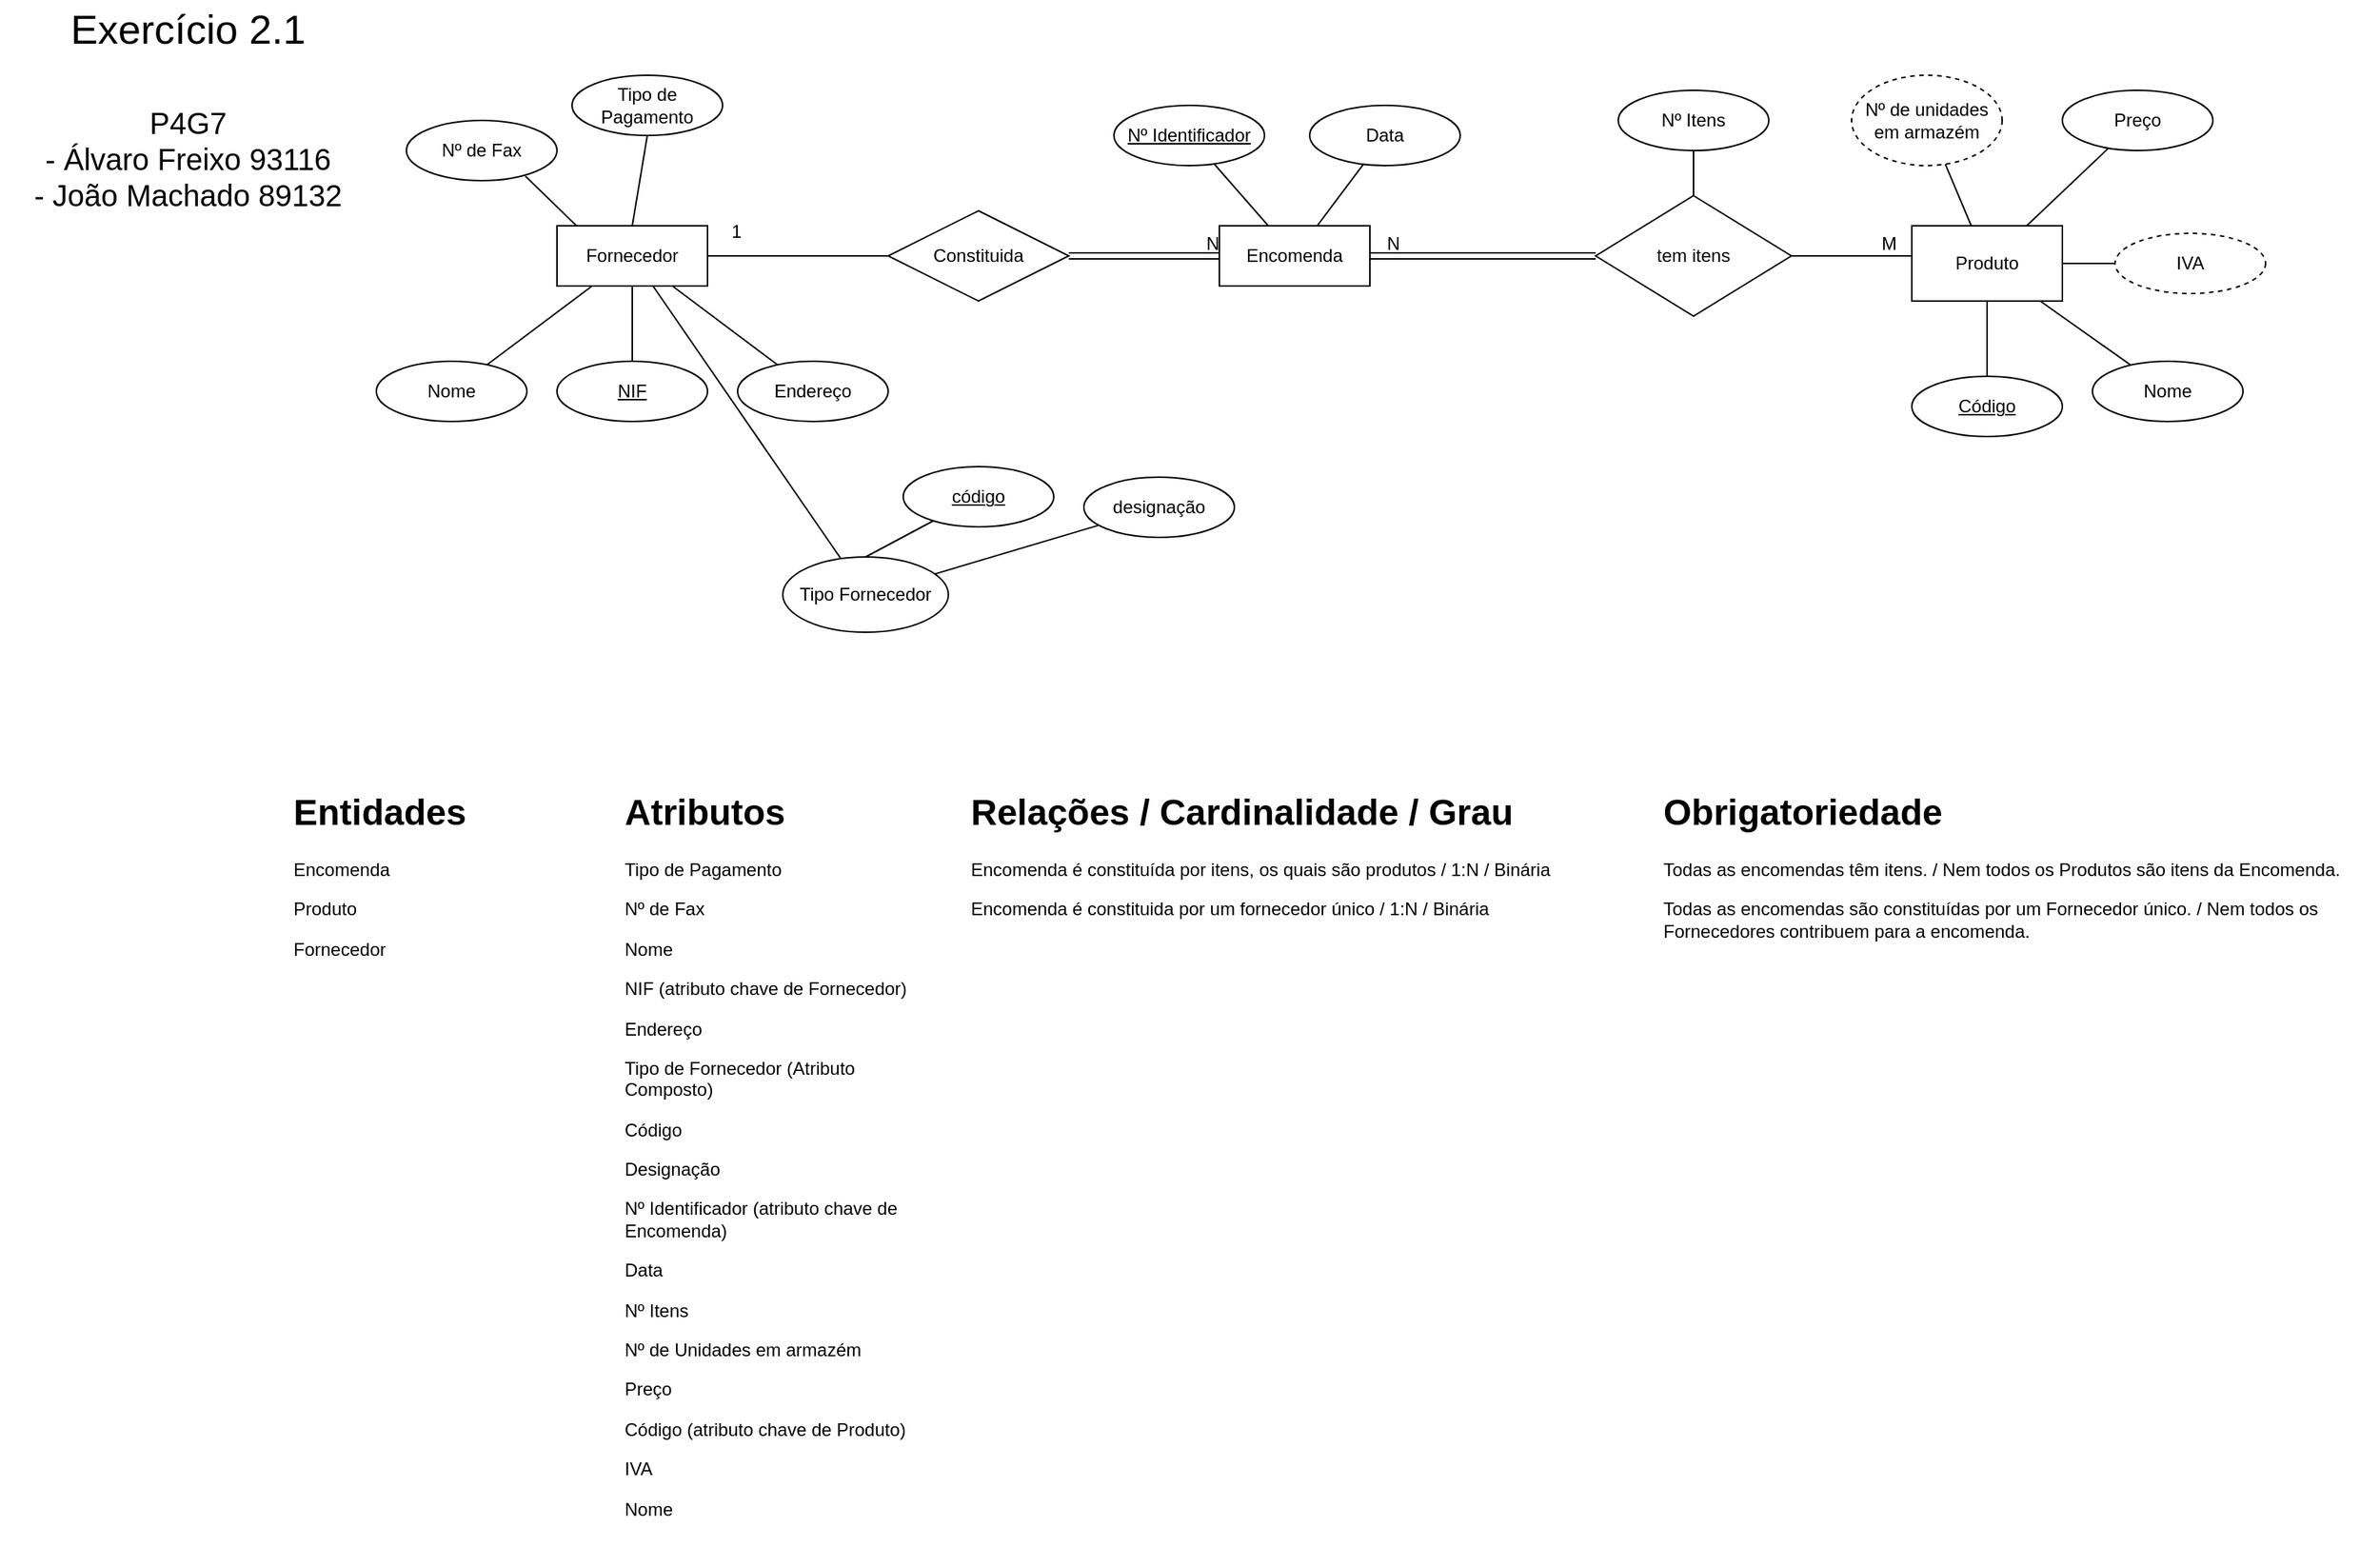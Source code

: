 <mxfile version="14.5.9" type="github">
  <diagram id="R2lEEEUBdFMjLlhIrx00" name="Page-1">
    <mxGraphModel dx="706" dy="808" grid="1" gridSize="10" guides="1" tooltips="1" connect="1" arrows="1" fold="1" page="1" pageScale="1" pageWidth="850" pageHeight="1100" math="0" shadow="0" extFonts="Permanent Marker^https://fonts.googleapis.com/css?family=Permanent+Marker">
      <root>
        <mxCell id="0" />
        <mxCell id="1" parent="0" />
        <mxCell id="pKAdBVLY3ZLgAZYDwYKF-1" value="Fornecedor" style="whiteSpace=wrap;html=1;align=center;" parent="1" vertex="1">
          <mxGeometry x="370" y="180" width="100" height="40" as="geometry" />
        </mxCell>
        <mxCell id="pKAdBVLY3ZLgAZYDwYKF-2" value="Nome" style="ellipse;whiteSpace=wrap;html=1;align=center;" parent="1" vertex="1">
          <mxGeometry x="250" y="270" width="100" height="40" as="geometry" />
        </mxCell>
        <mxCell id="pKAdBVLY3ZLgAZYDwYKF-3" value="&lt;u&gt;NIF&lt;/u&gt;" style="ellipse;whiteSpace=wrap;html=1;align=center;" parent="1" vertex="1">
          <mxGeometry x="370" y="270" width="100" height="40" as="geometry" />
        </mxCell>
        <mxCell id="pKAdBVLY3ZLgAZYDwYKF-4" value="Endereço" style="ellipse;whiteSpace=wrap;html=1;align=center;" parent="1" vertex="1">
          <mxGeometry x="490" y="270" width="100" height="40" as="geometry" />
        </mxCell>
        <mxCell id="pKAdBVLY3ZLgAZYDwYKF-5" value="Nº de Fax" style="ellipse;whiteSpace=wrap;html=1;align=center;" parent="1" vertex="1">
          <mxGeometry x="270" y="110" width="100" height="40" as="geometry" />
        </mxCell>
        <mxCell id="pKAdBVLY3ZLgAZYDwYKF-6" value="Tipo de Pagamento" style="ellipse;whiteSpace=wrap;html=1;align=center;" parent="1" vertex="1">
          <mxGeometry x="380" y="80" width="100" height="40" as="geometry" />
        </mxCell>
        <mxCell id="pKAdBVLY3ZLgAZYDwYKF-7" value="Tipo Fornecedor" style="ellipse;whiteSpace=wrap;html=1;align=center;" parent="1" vertex="1">
          <mxGeometry x="520" y="400" width="110" height="50" as="geometry" />
        </mxCell>
        <mxCell id="pKAdBVLY3ZLgAZYDwYKF-8" value="" style="endArrow=none;html=1;rounded=0;" parent="1" source="pKAdBVLY3ZLgAZYDwYKF-2" target="pKAdBVLY3ZLgAZYDwYKF-1" edge="1">
          <mxGeometry relative="1" as="geometry">
            <mxPoint x="470" y="280" as="sourcePoint" />
            <mxPoint x="630" y="280" as="targetPoint" />
          </mxGeometry>
        </mxCell>
        <mxCell id="pKAdBVLY3ZLgAZYDwYKF-9" value="" style="endArrow=none;html=1;rounded=0;" parent="1" source="pKAdBVLY3ZLgAZYDwYKF-3" target="pKAdBVLY3ZLgAZYDwYKF-1" edge="1">
          <mxGeometry relative="1" as="geometry">
            <mxPoint x="470" y="280" as="sourcePoint" />
            <mxPoint x="630" y="280" as="targetPoint" />
          </mxGeometry>
        </mxCell>
        <mxCell id="pKAdBVLY3ZLgAZYDwYKF-10" value="" style="endArrow=none;html=1;rounded=0;" parent="1" source="pKAdBVLY3ZLgAZYDwYKF-4" target="pKAdBVLY3ZLgAZYDwYKF-1" edge="1">
          <mxGeometry relative="1" as="geometry">
            <mxPoint x="550" y="280" as="sourcePoint" />
            <mxPoint x="630" y="280" as="targetPoint" />
          </mxGeometry>
        </mxCell>
        <mxCell id="pKAdBVLY3ZLgAZYDwYKF-11" value="" style="endArrow=none;html=1;rounded=0;" parent="1" source="pKAdBVLY3ZLgAZYDwYKF-1" target="pKAdBVLY3ZLgAZYDwYKF-7" edge="1">
          <mxGeometry relative="1" as="geometry">
            <mxPoint x="470" y="280" as="sourcePoint" />
            <mxPoint x="630" y="280" as="targetPoint" />
          </mxGeometry>
        </mxCell>
        <mxCell id="pKAdBVLY3ZLgAZYDwYKF-16" value="" style="endArrow=none;html=1;rounded=0;entryX=0.5;entryY=1;entryDx=0;entryDy=0;exitX=0.5;exitY=0;exitDx=0;exitDy=0;" parent="1" source="pKAdBVLY3ZLgAZYDwYKF-1" target="pKAdBVLY3ZLgAZYDwYKF-6" edge="1">
          <mxGeometry relative="1" as="geometry">
            <mxPoint x="390" y="170" as="sourcePoint" />
            <mxPoint x="550" y="170" as="targetPoint" />
          </mxGeometry>
        </mxCell>
        <mxCell id="pKAdBVLY3ZLgAZYDwYKF-17" value="" style="endArrow=none;html=1;rounded=0;exitX=0.79;exitY=0.925;exitDx=0;exitDy=0;exitPerimeter=0;entryX=0.13;entryY=0;entryDx=0;entryDy=0;entryPerimeter=0;" parent="1" source="pKAdBVLY3ZLgAZYDwYKF-5" target="pKAdBVLY3ZLgAZYDwYKF-1" edge="1">
          <mxGeometry relative="1" as="geometry">
            <mxPoint x="470" y="280" as="sourcePoint" />
            <mxPoint x="630" y="280" as="targetPoint" />
          </mxGeometry>
        </mxCell>
        <mxCell id="pKAdBVLY3ZLgAZYDwYKF-18" value="&lt;u&gt;código&lt;/u&gt;" style="ellipse;whiteSpace=wrap;html=1;align=center;" parent="1" vertex="1">
          <mxGeometry x="600" y="340" width="100" height="40" as="geometry" />
        </mxCell>
        <mxCell id="pKAdBVLY3ZLgAZYDwYKF-19" value="designação" style="ellipse;whiteSpace=wrap;html=1;align=center;" parent="1" vertex="1">
          <mxGeometry x="720" y="347" width="100" height="40" as="geometry" />
        </mxCell>
        <mxCell id="pKAdBVLY3ZLgAZYDwYKF-20" value="" style="endArrow=none;html=1;rounded=0;exitX=0.5;exitY=0;exitDx=0;exitDy=0;" parent="1" source="pKAdBVLY3ZLgAZYDwYKF-7" target="pKAdBVLY3ZLgAZYDwYKF-18" edge="1">
          <mxGeometry relative="1" as="geometry">
            <mxPoint x="360" y="280" as="sourcePoint" />
            <mxPoint x="520" y="280" as="targetPoint" />
          </mxGeometry>
        </mxCell>
        <mxCell id="pKAdBVLY3ZLgAZYDwYKF-21" value="" style="endArrow=none;html=1;rounded=0;" parent="1" source="pKAdBVLY3ZLgAZYDwYKF-7" target="pKAdBVLY3ZLgAZYDwYKF-19" edge="1">
          <mxGeometry relative="1" as="geometry">
            <mxPoint x="360" y="280" as="sourcePoint" />
            <mxPoint x="520" y="280" as="targetPoint" />
          </mxGeometry>
        </mxCell>
        <mxCell id="pKAdBVLY3ZLgAZYDwYKF-22" value="" style="endArrow=none;html=1;rounded=0;exitX=1;exitY=0.5;exitDx=0;exitDy=0;" parent="1" source="pKAdBVLY3ZLgAZYDwYKF-1" target="pKAdBVLY3ZLgAZYDwYKF-23" edge="1">
          <mxGeometry relative="1" as="geometry">
            <mxPoint x="360" y="280" as="sourcePoint" />
            <mxPoint x="650" y="200" as="targetPoint" />
          </mxGeometry>
        </mxCell>
        <mxCell id="pKAdBVLY3ZLgAZYDwYKF-23" value="Constituida" style="shape=rhombus;perimeter=rhombusPerimeter;whiteSpace=wrap;html=1;align=center;" parent="1" vertex="1">
          <mxGeometry x="590" y="170" width="120" height="60" as="geometry" />
        </mxCell>
        <mxCell id="pKAdBVLY3ZLgAZYDwYKF-26" value="1" style="text;strokeColor=none;fillColor=none;spacingLeft=4;spacingRight=4;overflow=hidden;rotatable=0;points=[[0,0.5],[1,0.5]];portConstraint=eastwest;fontSize=12;" parent="1" vertex="1">
          <mxGeometry x="480" y="170" width="40" height="30" as="geometry" />
        </mxCell>
        <mxCell id="pKAdBVLY3ZLgAZYDwYKF-30" value="Encomenda" style="whiteSpace=wrap;html=1;align=center;" parent="1" vertex="1">
          <mxGeometry x="810" y="180" width="100" height="40" as="geometry" />
        </mxCell>
        <mxCell id="pKAdBVLY3ZLgAZYDwYKF-31" value="" style="endArrow=none;html=1;rounded=0;" parent="1" source="pKAdBVLY3ZLgAZYDwYKF-30" target="pKAdBVLY3ZLgAZYDwYKF-32" edge="1">
          <mxGeometry relative="1" as="geometry">
            <mxPoint x="730" y="280" as="sourcePoint" />
            <mxPoint x="780" y="110" as="targetPoint" />
          </mxGeometry>
        </mxCell>
        <mxCell id="pKAdBVLY3ZLgAZYDwYKF-32" value="&lt;u&gt;Nº Identificador&lt;/u&gt;" style="ellipse;whiteSpace=wrap;html=1;align=center;" parent="1" vertex="1">
          <mxGeometry x="740" y="100" width="100" height="40" as="geometry" />
        </mxCell>
        <mxCell id="pKAdBVLY3ZLgAZYDwYKF-33" value="Data" style="ellipse;whiteSpace=wrap;html=1;align=center;" parent="1" vertex="1">
          <mxGeometry x="870" y="100" width="100" height="40" as="geometry" />
        </mxCell>
        <mxCell id="pKAdBVLY3ZLgAZYDwYKF-35" value="" style="endArrow=none;html=1;rounded=0;" parent="1" source="pKAdBVLY3ZLgAZYDwYKF-30" target="pKAdBVLY3ZLgAZYDwYKF-33" edge="1">
          <mxGeometry relative="1" as="geometry">
            <mxPoint x="730" y="280" as="sourcePoint" />
            <mxPoint x="890" y="280" as="targetPoint" />
          </mxGeometry>
        </mxCell>
        <mxCell id="pKAdBVLY3ZLgAZYDwYKF-39" value="" style="shape=link;html=1;rounded=0;entryX=0;entryY=0.5;entryDx=0;entryDy=0;exitX=1;exitY=0.5;exitDx=0;exitDy=0;" parent="1" source="pKAdBVLY3ZLgAZYDwYKF-23" target="pKAdBVLY3ZLgAZYDwYKF-30" edge="1">
          <mxGeometry relative="1" as="geometry">
            <mxPoint x="550" y="280" as="sourcePoint" />
            <mxPoint x="710" y="280" as="targetPoint" />
          </mxGeometry>
        </mxCell>
        <mxCell id="pKAdBVLY3ZLgAZYDwYKF-40" value="N" style="resizable=0;html=1;align=right;verticalAlign=bottom;" parent="pKAdBVLY3ZLgAZYDwYKF-39" connectable="0" vertex="1">
          <mxGeometry x="1" relative="1" as="geometry" />
        </mxCell>
        <mxCell id="pKAdBVLY3ZLgAZYDwYKF-41" value="" style="shape=link;html=1;rounded=0;exitX=1;exitY=0.5;exitDx=0;exitDy=0;" parent="1" source="pKAdBVLY3ZLgAZYDwYKF-30" edge="1">
          <mxGeometry relative="1" as="geometry">
            <mxPoint x="880" y="280" as="sourcePoint" />
            <mxPoint x="1060" y="200" as="targetPoint" />
          </mxGeometry>
        </mxCell>
        <mxCell id="pKAdBVLY3ZLgAZYDwYKF-42" value="N" style="resizable=0;html=1;align=right;verticalAlign=bottom;" parent="pKAdBVLY3ZLgAZYDwYKF-41" connectable="0" vertex="1">
          <mxGeometry x="1" relative="1" as="geometry">
            <mxPoint x="-130" as="offset" />
          </mxGeometry>
        </mxCell>
        <mxCell id="pKAdBVLY3ZLgAZYDwYKF-43" value="tem itens" style="shape=rhombus;perimeter=rhombusPerimeter;whiteSpace=wrap;html=1;align=center;" parent="1" vertex="1">
          <mxGeometry x="1060" y="160" width="130" height="80" as="geometry" />
        </mxCell>
        <mxCell id="pKAdBVLY3ZLgAZYDwYKF-44" value="" style="endArrow=none;html=1;rounded=0;exitX=1;exitY=0.5;exitDx=0;exitDy=0;" parent="1" source="pKAdBVLY3ZLgAZYDwYKF-43" edge="1">
          <mxGeometry relative="1" as="geometry">
            <mxPoint x="1100" y="280" as="sourcePoint" />
            <mxPoint x="1270" y="200" as="targetPoint" />
          </mxGeometry>
        </mxCell>
        <mxCell id="pKAdBVLY3ZLgAZYDwYKF-45" value="M" style="resizable=0;html=1;align=right;verticalAlign=bottom;" parent="pKAdBVLY3ZLgAZYDwYKF-44" connectable="0" vertex="1">
          <mxGeometry x="1" relative="1" as="geometry">
            <mxPoint x="-10" as="offset" />
          </mxGeometry>
        </mxCell>
        <mxCell id="pKAdBVLY3ZLgAZYDwYKF-46" value="Produto" style="whiteSpace=wrap;html=1;align=center;" parent="1" vertex="1">
          <mxGeometry x="1270" y="180" width="100" height="50" as="geometry" />
        </mxCell>
        <mxCell id="pKAdBVLY3ZLgAZYDwYKF-47" value="Nº de unidades em armazém" style="ellipse;whiteSpace=wrap;html=1;align=center;dashed=1;" parent="1" vertex="1">
          <mxGeometry x="1230" y="80" width="100" height="60" as="geometry" />
        </mxCell>
        <mxCell id="pKAdBVLY3ZLgAZYDwYKF-48" value="Preço" style="ellipse;whiteSpace=wrap;html=1;align=center;" parent="1" vertex="1">
          <mxGeometry x="1370" y="90" width="100" height="40" as="geometry" />
        </mxCell>
        <mxCell id="pKAdBVLY3ZLgAZYDwYKF-50" value="Código" style="ellipse;whiteSpace=wrap;html=1;align=center;fontStyle=4;" parent="1" vertex="1">
          <mxGeometry x="1270" y="280" width="100" height="40" as="geometry" />
        </mxCell>
        <mxCell id="pKAdBVLY3ZLgAZYDwYKF-51" value="Nome" style="ellipse;whiteSpace=wrap;html=1;align=center;" parent="1" vertex="1">
          <mxGeometry x="1390" y="270" width="100" height="40" as="geometry" />
        </mxCell>
        <mxCell id="pKAdBVLY3ZLgAZYDwYKF-52" value="IVA" style="ellipse;whiteSpace=wrap;html=1;align=center;dashed=1;" parent="1" vertex="1">
          <mxGeometry x="1405" y="185" width="100" height="40" as="geometry" />
        </mxCell>
        <mxCell id="pKAdBVLY3ZLgAZYDwYKF-53" value="" style="endArrow=none;html=1;rounded=0;" parent="1" source="pKAdBVLY3ZLgAZYDwYKF-50" target="pKAdBVLY3ZLgAZYDwYKF-46" edge="1">
          <mxGeometry relative="1" as="geometry">
            <mxPoint x="1100" y="270" as="sourcePoint" />
            <mxPoint x="1260" y="270" as="targetPoint" />
          </mxGeometry>
        </mxCell>
        <mxCell id="pKAdBVLY3ZLgAZYDwYKF-54" value="" style="endArrow=none;html=1;rounded=0;" parent="1" source="pKAdBVLY3ZLgAZYDwYKF-51" target="pKAdBVLY3ZLgAZYDwYKF-46" edge="1">
          <mxGeometry relative="1" as="geometry">
            <mxPoint x="1100" y="270" as="sourcePoint" />
            <mxPoint x="1260" y="270" as="targetPoint" />
          </mxGeometry>
        </mxCell>
        <mxCell id="pKAdBVLY3ZLgAZYDwYKF-55" value="" style="endArrow=none;html=1;rounded=0;" parent="1" source="pKAdBVLY3ZLgAZYDwYKF-52" target="pKAdBVLY3ZLgAZYDwYKF-46" edge="1">
          <mxGeometry relative="1" as="geometry">
            <mxPoint x="1100" y="270" as="sourcePoint" />
            <mxPoint x="1260" y="270" as="targetPoint" />
          </mxGeometry>
        </mxCell>
        <mxCell id="pKAdBVLY3ZLgAZYDwYKF-57" value="" style="endArrow=none;html=1;rounded=0;" parent="1" source="pKAdBVLY3ZLgAZYDwYKF-46" target="pKAdBVLY3ZLgAZYDwYKF-47" edge="1">
          <mxGeometry relative="1" as="geometry">
            <mxPoint x="1100" y="270" as="sourcePoint" />
            <mxPoint x="1260" y="270" as="targetPoint" />
          </mxGeometry>
        </mxCell>
        <mxCell id="pKAdBVLY3ZLgAZYDwYKF-59" value="" style="endArrow=none;html=1;rounded=0;" parent="1" source="pKAdBVLY3ZLgAZYDwYKF-46" target="pKAdBVLY3ZLgAZYDwYKF-48" edge="1">
          <mxGeometry relative="1" as="geometry">
            <mxPoint x="1100" y="270" as="sourcePoint" />
            <mxPoint x="1260" y="270" as="targetPoint" />
          </mxGeometry>
        </mxCell>
        <mxCell id="kldK0KHgcJGwVZ15LnNS-2" value="Nº Itens" style="ellipse;whiteSpace=wrap;html=1;align=center;" parent="1" vertex="1">
          <mxGeometry x="1075" y="90" width="100" height="40" as="geometry" />
        </mxCell>
        <mxCell id="kldK0KHgcJGwVZ15LnNS-3" value="" style="endArrow=none;html=1;rounded=0;" parent="1" source="pKAdBVLY3ZLgAZYDwYKF-43" target="kldK0KHgcJGwVZ15LnNS-2" edge="1">
          <mxGeometry relative="1" as="geometry">
            <mxPoint x="1000" y="110" as="sourcePoint" />
            <mxPoint x="1160" y="110" as="targetPoint" />
          </mxGeometry>
        </mxCell>
        <mxCell id="kldK0KHgcJGwVZ15LnNS-6" value="&lt;h1&gt;Entidades&lt;/h1&gt;&lt;p&gt;Encomenda&lt;/p&gt;&lt;p&gt;Produto&lt;/p&gt;&lt;p&gt;Fornecedor&lt;/p&gt;" style="text;html=1;strokeColor=none;fillColor=none;spacing=5;spacingTop=-20;whiteSpace=wrap;overflow=hidden;rounded=0;" parent="1" vertex="1">
          <mxGeometry x="190" y="550" width="190" height="120" as="geometry" />
        </mxCell>
        <mxCell id="kldK0KHgcJGwVZ15LnNS-7" value="&lt;h1&gt;Atributos&lt;/h1&gt;&lt;p&gt;&lt;span style=&quot;text-align: center&quot;&gt;Tipo de Pagamento&lt;/span&gt;&lt;br&gt;&lt;/p&gt;&lt;p&gt;&lt;span style=&quot;text-align: center&quot;&gt;Nº de Fax&lt;/span&gt;&lt;span style=&quot;text-align: center&quot;&gt;&lt;br&gt;&lt;/span&gt;&lt;/p&gt;&lt;p&gt;&lt;span style=&quot;text-align: center&quot;&gt;Nome&lt;/span&gt;&lt;span style=&quot;text-align: center&quot;&gt;&lt;br&gt;&lt;/span&gt;&lt;/p&gt;&lt;p&gt;&lt;span style=&quot;text-align: center&quot;&gt;NIF (atributo chave de Fornecedor)&lt;/span&gt;&lt;span style=&quot;text-align: center&quot;&gt;&lt;br&gt;&lt;/span&gt;&lt;/p&gt;&lt;p&gt;&lt;span style=&quot;text-align: center&quot;&gt;Endereço&lt;/span&gt;&lt;/p&gt;&lt;p&gt;&lt;span style=&quot;text-align: center&quot;&gt;Tipo de Fornecedor (Atributo Composto)&lt;/span&gt;&lt;/p&gt;&lt;p&gt;&lt;span style=&quot;text-align: center&quot;&gt;Código&lt;/span&gt;&lt;/p&gt;&lt;p&gt;&lt;span style=&quot;text-align: center&quot;&gt;Designação&lt;/span&gt;&lt;/p&gt;&lt;p&gt;&lt;span style=&quot;text-align: center&quot;&gt;Nº Identificador (atributo chave de Encomenda)&lt;/span&gt;&lt;/p&gt;&lt;p&gt;&lt;span style=&quot;text-align: center&quot;&gt;Data&lt;/span&gt;&lt;/p&gt;&lt;p&gt;&lt;span style=&quot;text-align: center&quot;&gt;Nº Itens&lt;/span&gt;&lt;/p&gt;&lt;p&gt;&lt;span style=&quot;text-align: center&quot;&gt;Nº de Unidades em armazém&lt;/span&gt;&lt;/p&gt;&lt;p&gt;&lt;span style=&quot;text-align: center&quot;&gt;Preço&lt;/span&gt;&lt;/p&gt;&lt;p&gt;&lt;span style=&quot;text-align: center&quot;&gt;Código (atributo chave de&amp;nbsp;Produto)&lt;/span&gt;&lt;/p&gt;&lt;p&gt;&lt;span style=&quot;text-align: center&quot;&gt;IVA&lt;/span&gt;&lt;/p&gt;&lt;p&gt;&lt;span style=&quot;text-align: center&quot;&gt;Nome&lt;/span&gt;&lt;/p&gt;" style="text;html=1;strokeColor=none;fillColor=none;spacing=5;spacingTop=-20;whiteSpace=wrap;overflow=hidden;rounded=0;" parent="1" vertex="1">
          <mxGeometry x="410" y="550" width="220" height="520" as="geometry" />
        </mxCell>
        <mxCell id="kldK0KHgcJGwVZ15LnNS-8" value="&lt;h1&gt;Relações / Cardinalidade / Grau&lt;/h1&gt;&lt;p&gt;Encomenda é constituída por itens, os quais são produtos / 1:N / Binária&lt;/p&gt;&lt;p&gt;Encomenda é constituida por um fornecedor único / 1:N / Binária&lt;/p&gt;" style="text;html=1;strokeColor=none;fillColor=none;spacing=5;spacingTop=-20;whiteSpace=wrap;overflow=hidden;rounded=0;" parent="1" vertex="1">
          <mxGeometry x="640" y="550" width="410" height="120" as="geometry" />
        </mxCell>
        <mxCell id="kldK0KHgcJGwVZ15LnNS-9" value="&lt;h1&gt;Obrigatoriedade&lt;/h1&gt;&lt;p&gt;Todas as encomendas têm itens. / Nem todos os Produtos são itens da Encomenda.&lt;/p&gt;&lt;p&gt;Todas as encomendas são constituídas por um Fornecedor único. / Nem todos os Fornecedores contribuem para a encomenda.&lt;/p&gt;&lt;p&gt;&lt;br&gt;&lt;/p&gt;" style="text;html=1;strokeColor=none;fillColor=none;spacing=5;spacingTop=-20;whiteSpace=wrap;overflow=hidden;rounded=0;" parent="1" vertex="1">
          <mxGeometry x="1100" y="550" width="480" height="150" as="geometry" />
        </mxCell>
        <mxCell id="kldK0KHgcJGwVZ15LnNS-11" value="&lt;font style=&quot;font-size: 27px&quot;&gt;Exercício 2.1&lt;/font&gt;" style="text;html=1;strokeColor=none;fillColor=none;align=center;verticalAlign=middle;whiteSpace=wrap;rounded=0;" parent="1" vertex="1">
          <mxGeometry x="40" y="30" width="170" height="40" as="geometry" />
        </mxCell>
        <mxCell id="kldK0KHgcJGwVZ15LnNS-13" value="&lt;font style=&quot;font-size: 20px&quot;&gt;P4G7&lt;br&gt;- Álvaro Freixo 93116&lt;br&gt;- João Machado 89132&lt;br&gt;&lt;/font&gt;" style="text;html=1;strokeColor=none;fillColor=none;align=center;verticalAlign=middle;whiteSpace=wrap;rounded=0;" parent="1" vertex="1">
          <mxGeometry y="80" width="250" height="110" as="geometry" />
        </mxCell>
      </root>
    </mxGraphModel>
  </diagram>
</mxfile>
